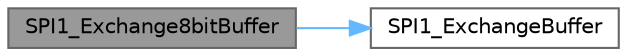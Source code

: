 digraph "SPI1_Exchange8bitBuffer"
{
 // LATEX_PDF_SIZE
  bgcolor="transparent";
  edge [fontname=Helvetica,fontsize=10,labelfontname=Helvetica,labelfontsize=10];
  node [fontname=Helvetica,fontsize=10,shape=box,height=0.2,width=0.4];
  rankdir="LR";
  Node1 [id="Node000001",label="SPI1_Exchange8bitBuffer",height=0.2,width=0.4,color="gray40", fillcolor="grey60", style="filled", fontcolor="black",tooltip="Exchange multiple 8-bit data words over SPI1."];
  Node1 -> Node2 [id="edge1_Node000001_Node000002",color="steelblue1",style="solid",tooltip=" "];
  Node2 [id="Node000002",label="SPI1_ExchangeBuffer",height=0.2,width=0.4,color="grey40", fillcolor="white", style="filled",URL="$spi1_8c.html#a25723d28d814934bf890e1e984a4c8d0",tooltip="Exchanges multiple bytes over SPI1."];
}
